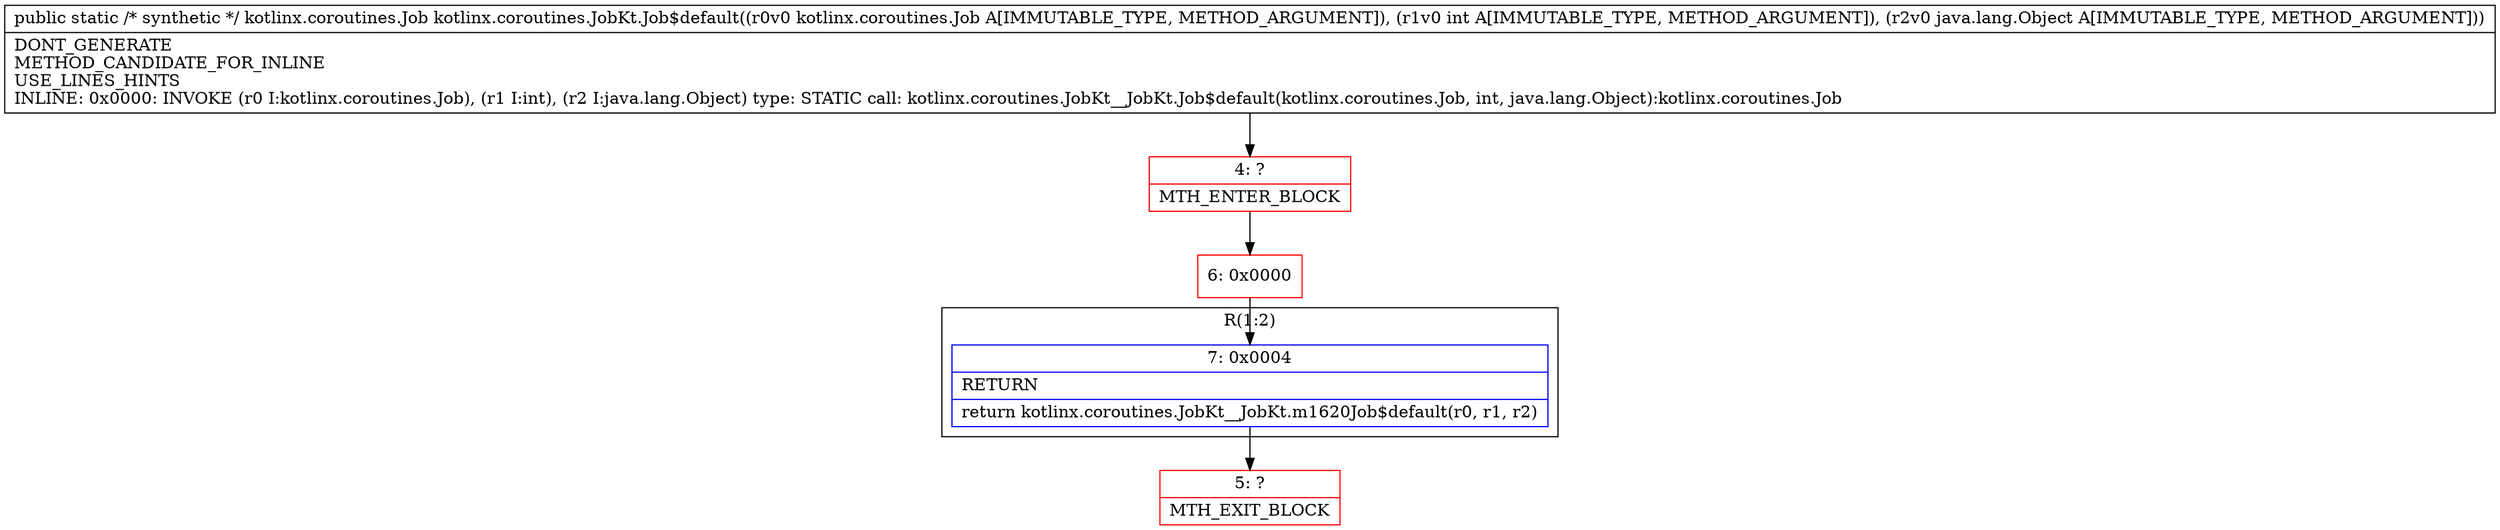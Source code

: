digraph "CFG forkotlinx.coroutines.JobKt.Job$default(Lkotlinx\/coroutines\/Job;ILjava\/lang\/Object;)Lkotlinx\/coroutines\/Job;" {
subgraph cluster_Region_328528739 {
label = "R(1:2)";
node [shape=record,color=blue];
Node_7 [shape=record,label="{7\:\ 0x0004|RETURN\l|return kotlinx.coroutines.JobKt__JobKt.m1620Job$default(r0, r1, r2)\l}"];
}
Node_4 [shape=record,color=red,label="{4\:\ ?|MTH_ENTER_BLOCK\l}"];
Node_6 [shape=record,color=red,label="{6\:\ 0x0000}"];
Node_5 [shape=record,color=red,label="{5\:\ ?|MTH_EXIT_BLOCK\l}"];
MethodNode[shape=record,label="{public static \/* synthetic *\/ kotlinx.coroutines.Job kotlinx.coroutines.JobKt.Job$default((r0v0 kotlinx.coroutines.Job A[IMMUTABLE_TYPE, METHOD_ARGUMENT]), (r1v0 int A[IMMUTABLE_TYPE, METHOD_ARGUMENT]), (r2v0 java.lang.Object A[IMMUTABLE_TYPE, METHOD_ARGUMENT]))  | DONT_GENERATE\lMETHOD_CANDIDATE_FOR_INLINE\lUSE_LINES_HINTS\lINLINE: 0x0000: INVOKE  (r0 I:kotlinx.coroutines.Job), (r1 I:int), (r2 I:java.lang.Object) type: STATIC call: kotlinx.coroutines.JobKt__JobKt.Job$default(kotlinx.coroutines.Job, int, java.lang.Object):kotlinx.coroutines.Job\l}"];
MethodNode -> Node_4;Node_7 -> Node_5;
Node_4 -> Node_6;
Node_6 -> Node_7;
}

